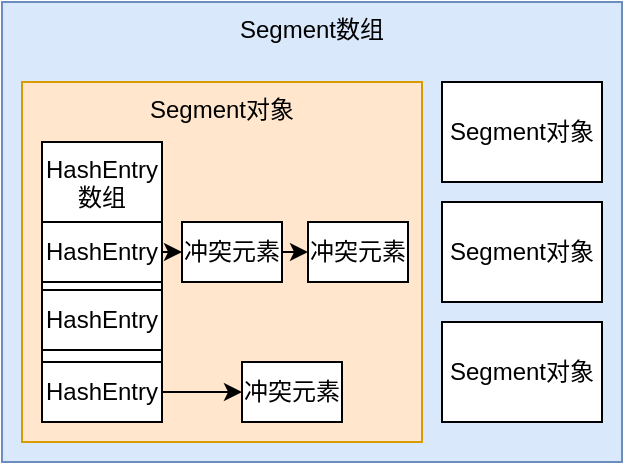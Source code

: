 <mxfile version="14.4.3" type="device" pages="2"><diagram id="ZZc1wmrttaKjN8dOp2aj" name="jdk1.7ConcurrentHashMap"><mxGraphModel dx="1088" dy="807" grid="1" gridSize="10" guides="1" tooltips="1" connect="1" arrows="1" fold="1" page="1" pageScale="1" pageWidth="827" pageHeight="1169" math="0" shadow="0"><root><mxCell id="0"/><mxCell id="1" parent="0"/><mxCell id="U--gVonOuaIwwLiXLGFG-1" value="Segment数组" style="rounded=0;whiteSpace=wrap;html=1;verticalAlign=top;fillColor=#dae8fc;strokeColor=#6c8ebf;" parent="1" vertex="1"><mxGeometry x="300" y="190" width="310" height="230" as="geometry"/></mxCell><mxCell id="U--gVonOuaIwwLiXLGFG-2" value="Segment对象" style="rounded=0;whiteSpace=wrap;html=1;verticalAlign=top;fillColor=#ffe6cc;strokeColor=#d79b00;" parent="1" vertex="1"><mxGeometry x="310" y="230" width="200" height="180" as="geometry"/></mxCell><mxCell id="U--gVonOuaIwwLiXLGFG-3" value="Segment对象" style="rounded=0;whiteSpace=wrap;html=1;verticalAlign=middle;" parent="1" vertex="1"><mxGeometry x="520" y="230" width="80" height="50" as="geometry"/></mxCell><mxCell id="U--gVonOuaIwwLiXLGFG-4" value="Segment对象" style="rounded=0;whiteSpace=wrap;html=1;verticalAlign=middle;" parent="1" vertex="1"><mxGeometry x="520" y="290" width="80" height="50" as="geometry"/></mxCell><mxCell id="U--gVonOuaIwwLiXLGFG-5" value="Segment对象" style="rounded=0;whiteSpace=wrap;html=1;verticalAlign=middle;" parent="1" vertex="1"><mxGeometry x="520" y="350" width="80" height="50" as="geometry"/></mxCell><mxCell id="U--gVonOuaIwwLiXLGFG-6" value="HashEntry数组" style="rounded=0;whiteSpace=wrap;html=1;verticalAlign=top;" parent="1" vertex="1"><mxGeometry x="320" y="260" width="60" height="140" as="geometry"/></mxCell><mxCell id="U--gVonOuaIwwLiXLGFG-14" style="edgeStyle=orthogonalEdgeStyle;rounded=0;orthogonalLoop=1;jettySize=auto;html=1;exitX=1;exitY=0.5;exitDx=0;exitDy=0;entryX=0;entryY=0.5;entryDx=0;entryDy=0;" parent="1" source="U--gVonOuaIwwLiXLGFG-7" target="U--gVonOuaIwwLiXLGFG-10" edge="1"><mxGeometry relative="1" as="geometry"/></mxCell><mxCell id="U--gVonOuaIwwLiXLGFG-7" value="HashEntry" style="rounded=0;whiteSpace=wrap;html=1;" parent="1" vertex="1"><mxGeometry x="320" y="300" width="60" height="30" as="geometry"/></mxCell><mxCell id="U--gVonOuaIwwLiXLGFG-8" value="HashEntry" style="rounded=0;whiteSpace=wrap;html=1;" parent="1" vertex="1"><mxGeometry x="320" y="334" width="60" height="30" as="geometry"/></mxCell><mxCell id="U--gVonOuaIwwLiXLGFG-13" style="edgeStyle=orthogonalEdgeStyle;rounded=0;orthogonalLoop=1;jettySize=auto;html=1;exitX=1;exitY=0.5;exitDx=0;exitDy=0;entryX=0;entryY=0.5;entryDx=0;entryDy=0;" parent="1" source="U--gVonOuaIwwLiXLGFG-9" target="U--gVonOuaIwwLiXLGFG-12" edge="1"><mxGeometry relative="1" as="geometry"/></mxCell><mxCell id="U--gVonOuaIwwLiXLGFG-9" value="HashEntry" style="rounded=0;whiteSpace=wrap;html=1;" parent="1" vertex="1"><mxGeometry x="320" y="370" width="60" height="30" as="geometry"/></mxCell><mxCell id="U--gVonOuaIwwLiXLGFG-15" style="edgeStyle=orthogonalEdgeStyle;rounded=0;orthogonalLoop=1;jettySize=auto;html=1;exitX=1;exitY=0.5;exitDx=0;exitDy=0;entryX=0;entryY=0.5;entryDx=0;entryDy=0;" parent="1" source="U--gVonOuaIwwLiXLGFG-10" target="U--gVonOuaIwwLiXLGFG-11" edge="1"><mxGeometry relative="1" as="geometry"/></mxCell><mxCell id="U--gVonOuaIwwLiXLGFG-10" value="冲突元素" style="rounded=0;whiteSpace=wrap;html=1;" parent="1" vertex="1"><mxGeometry x="390" y="300" width="50" height="30" as="geometry"/></mxCell><mxCell id="U--gVonOuaIwwLiXLGFG-11" value="冲突元素" style="rounded=0;whiteSpace=wrap;html=1;" parent="1" vertex="1"><mxGeometry x="453" y="300" width="50" height="30" as="geometry"/></mxCell><mxCell id="U--gVonOuaIwwLiXLGFG-12" value="冲突元素" style="rounded=0;whiteSpace=wrap;html=1;" parent="1" vertex="1"><mxGeometry x="420" y="370" width="50" height="30" as="geometry"/></mxCell></root></mxGraphModel></diagram><diagram id="oE4_ZnAMxJ_Yk2ORKvdJ" name="第 2 页"><mxGraphModel dx="1088" dy="807" grid="1" gridSize="10" guides="1" tooltips="1" connect="1" arrows="1" fold="1" page="1" pageScale="1" pageWidth="827" pageHeight="1169" math="0" shadow="0"><root><mxCell id="g6fvhBgILoYnnlwxUEEQ-0"/><mxCell id="g6fvhBgILoYnnlwxUEEQ-1" parent="g6fvhBgILoYnnlwxUEEQ-0"/><mxCell id="g6fvhBgILoYnnlwxUEEQ-2" value="" style="rounded=0;whiteSpace=wrap;html=1;" parent="g6fvhBgILoYnnlwxUEEQ-1" vertex="1"><mxGeometry x="80" y="200" width="100" height="320" as="geometry"/></mxCell><mxCell id="g6fvhBgILoYnnlwxUEEQ-3" value="" style="rounded=0;whiteSpace=wrap;html=1;" parent="g6fvhBgILoYnnlwxUEEQ-1" vertex="1"><mxGeometry x="230" y="200" width="430" height="320" as="geometry"/></mxCell><mxCell id="g6fvhBgILoYnnlwxUEEQ-5" value="ThreadLocalMap" style="rounded=1;whiteSpace=wrap;html=1;fillColor=#dae8fc;strokeColor=#6c8ebf;verticalAlign=top;" parent="g6fvhBgILoYnnlwxUEEQ-1" vertex="1"><mxGeometry x="390" y="620" width="340" height="190" as="geometry"/></mxCell><mxCell id="v3h9LDRwoDXMfo7SkAuT-0" style="edgeStyle=orthogonalEdgeStyle;rounded=0;orthogonalLoop=1;jettySize=auto;html=1;exitX=1;exitY=0.5;exitDx=0;exitDy=0;entryX=0;entryY=0.5;entryDx=0;entryDy=0;" parent="g6fvhBgILoYnnlwxUEEQ-1" source="g6fvhBgILoYnnlwxUEEQ-6" target="g6fvhBgILoYnnlwxUEEQ-5" edge="1"><mxGeometry relative="1" as="geometry"/></mxCell><mxCell id="g6fvhBgILoYnnlwxUEEQ-6" value="Thread" style="rounded=1;whiteSpace=wrap;html=1;fillColor=#fff2cc;strokeColor=#d6b656;verticalAlign=middle;" parent="g6fvhBgILoYnnlwxUEEQ-1" vertex="1"><mxGeometry x="170" y="620" width="80" height="190" as="geometry"/></mxCell><mxCell id="v3h9LDRwoDXMfo7SkAuT-1" value="&lt;pre style=&quot;background-color: rgb(255 , 255 , 255) ; font-family: &amp;#34;consolas&amp;#34; ; font-size: 11.9pt&quot;&gt;&lt;span style=&quot;color: #1948a6 ; font-weight: bold&quot;&gt;threadLocals&lt;/span&gt;&lt;/pre&gt;" style="text;html=1;strokeColor=none;fillColor=none;align=center;verticalAlign=middle;whiteSpace=wrap;rounded=0;" parent="g6fvhBgILoYnnlwxUEEQ-1" vertex="1"><mxGeometry x="290" y="680" width="40" height="20" as="geometry"/></mxCell><mxCell id="v3h9LDRwoDXMfo7SkAuT-2" value="ThreadLocalMap" style="rounded=1;whiteSpace=wrap;html=1;fillColor=#dae8fc;strokeColor=#6c8ebf;verticalAlign=top;" parent="g6fvhBgILoYnnlwxUEEQ-1" vertex="1"><mxGeometry x="390" y="850" width="340" height="190" as="geometry"/></mxCell><mxCell id="v3h9LDRwoDXMfo7SkAuT-3" style="edgeStyle=orthogonalEdgeStyle;rounded=0;orthogonalLoop=1;jettySize=auto;html=1;exitX=1;exitY=0.5;exitDx=0;exitDy=0;entryX=0;entryY=0.5;entryDx=0;entryDy=0;" parent="g6fvhBgILoYnnlwxUEEQ-1" source="v3h9LDRwoDXMfo7SkAuT-4" target="v3h9LDRwoDXMfo7SkAuT-2" edge="1"><mxGeometry relative="1" as="geometry"/></mxCell><mxCell id="v3h9LDRwoDXMfo7SkAuT-4" value="Thread1" style="rounded=1;whiteSpace=wrap;html=1;fillColor=#fff2cc;strokeColor=#d6b656;verticalAlign=middle;" parent="g6fvhBgILoYnnlwxUEEQ-1" vertex="1"><mxGeometry x="170" y="850" width="80" height="190" as="geometry"/></mxCell><mxCell id="v3h9LDRwoDXMfo7SkAuT-5" value="&lt;pre style=&quot;background-color: rgb(255 , 255 , 255) ; font-family: &amp;#34;consolas&amp;#34; ; font-size: 11.9pt&quot;&gt;&lt;span style=&quot;color: #1948a6 ; font-weight: bold&quot;&gt;threadLocals&lt;/span&gt;&lt;/pre&gt;" style="text;html=1;strokeColor=none;fillColor=none;align=center;verticalAlign=middle;whiteSpace=wrap;rounded=0;" parent="g6fvhBgILoYnnlwxUEEQ-1" vertex="1"><mxGeometry x="290" y="910" width="40" height="20" as="geometry"/></mxCell><mxCell id="v3h9LDRwoDXMfo7SkAuT-6" value="ThreadLocal实例" style="ellipse;whiteSpace=wrap;html=1;aspect=fixed;fillColor=#f8cecc;strokeColor=#b85450;" parent="g6fvhBgILoYnnlwxUEEQ-1" vertex="1"><mxGeometry x="330" y="750" width="140" height="140" as="geometry"/></mxCell><mxCell id="v3h9LDRwoDXMfo7SkAuT-17" style="edgeStyle=orthogonalEdgeStyle;rounded=0;orthogonalLoop=1;jettySize=auto;html=1;exitX=1;exitY=0.5;exitDx=0;exitDy=0;entryX=0;entryY=0.5;entryDx=0;entryDy=0;" parent="g6fvhBgILoYnnlwxUEEQ-1" source="v3h9LDRwoDXMfo7SkAuT-7" target="v3h9LDRwoDXMfo7SkAuT-11" edge="1"><mxGeometry relative="1" as="geometry"/></mxCell><mxCell id="v3h9LDRwoDXMfo7SkAuT-7" value="&lt;pre style=&quot;background-color: rgb(255 , 255 , 255) ; font-family: &amp;#34;consolas&amp;#34; ; font-size: 11.9pt&quot;&gt;Entry数组&lt;/pre&gt;" style="rounded=0;whiteSpace=wrap;html=1;" parent="g6fvhBgILoYnnlwxUEEQ-1" vertex="1"><mxGeometry x="430" y="660" width="90" height="40" as="geometry"/></mxCell><mxCell id="v3h9LDRwoDXMfo7SkAuT-8" value="&lt;pre style=&quot;background-color: rgb(255 , 255 , 255) ; font-family: &amp;#34;consolas&amp;#34; ; font-size: 11.9pt&quot;&gt;Key-Val&lt;/pre&gt;" style="rounded=0;whiteSpace=wrap;html=1;" parent="g6fvhBgILoYnnlwxUEEQ-1" vertex="1"><mxGeometry x="580" y="650" width="90" height="40" as="geometry"/></mxCell><mxCell id="v3h9LDRwoDXMfo7SkAuT-11" value="&lt;pre style=&quot;background-color: rgb(255 , 255 , 255) ; font-family: &amp;#34;consolas&amp;#34; ; font-size: 11.9pt&quot;&gt;Key-Val&lt;/pre&gt;" style="rounded=0;whiteSpace=wrap;html=1;" parent="g6fvhBgILoYnnlwxUEEQ-1" vertex="1"><mxGeometry x="580" y="690" width="90" height="40" as="geometry"/></mxCell><mxCell id="v3h9LDRwoDXMfo7SkAuT-12" value="&lt;pre style=&quot;background-color: rgb(255 , 255 , 255) ; font-family: &amp;#34;consolas&amp;#34; ; font-size: 11.9pt&quot;&gt;Key-Val&lt;/pre&gt;" style="rounded=0;whiteSpace=wrap;html=1;" parent="g6fvhBgILoYnnlwxUEEQ-1" vertex="1"><mxGeometry x="580" y="730" width="90" height="40" as="geometry"/></mxCell><mxCell id="v3h9LDRwoDXMfo7SkAuT-13" value="&lt;pre style=&quot;background-color: rgb(255 , 255 , 255) ; font-family: &amp;#34;consolas&amp;#34; ; font-size: 11.9pt&quot;&gt;Key-Val&lt;/pre&gt;" style="rounded=0;whiteSpace=wrap;html=1;" parent="g6fvhBgILoYnnlwxUEEQ-1" vertex="1"><mxGeometry x="580" y="890" width="90" height="40" as="geometry"/></mxCell><mxCell id="v3h9LDRwoDXMfo7SkAuT-14" value="&lt;pre style=&quot;background-color: rgb(255 , 255 , 255) ; font-family: &amp;#34;consolas&amp;#34; ; font-size: 11.9pt&quot;&gt;Key-Val&lt;/pre&gt;" style="rounded=0;whiteSpace=wrap;html=1;" parent="g6fvhBgILoYnnlwxUEEQ-1" vertex="1"><mxGeometry x="580" y="930" width="90" height="40" as="geometry"/></mxCell><mxCell id="v3h9LDRwoDXMfo7SkAuT-15" value="&lt;pre style=&quot;background-color: rgb(255 , 255 , 255) ; font-family: &amp;#34;consolas&amp;#34; ; font-size: 11.9pt&quot;&gt;Key-Val&lt;/pre&gt;" style="rounded=0;whiteSpace=wrap;html=1;" parent="g6fvhBgILoYnnlwxUEEQ-1" vertex="1"><mxGeometry x="580" y="970" width="90" height="40" as="geometry"/></mxCell><mxCell id="v3h9LDRwoDXMfo7SkAuT-18" style="edgeStyle=orthogonalEdgeStyle;rounded=0;orthogonalLoop=1;jettySize=auto;html=1;exitX=1;exitY=0.5;exitDx=0;exitDy=0;entryX=0;entryY=0.5;entryDx=0;entryDy=0;" parent="g6fvhBgILoYnnlwxUEEQ-1" source="v3h9LDRwoDXMfo7SkAuT-16" target="v3h9LDRwoDXMfo7SkAuT-14" edge="1"><mxGeometry relative="1" as="geometry"/></mxCell><mxCell id="v3h9LDRwoDXMfo7SkAuT-16" value="&lt;pre style=&quot;background-color: rgb(255 , 255 , 255) ; font-family: &amp;#34;consolas&amp;#34; ; font-size: 11.9pt&quot;&gt;Entry数组&lt;/pre&gt;" style="rounded=0;whiteSpace=wrap;html=1;" parent="g6fvhBgILoYnnlwxUEEQ-1" vertex="1"><mxGeometry x="414" y="900" width="90" height="40" as="geometry"/></mxCell><mxCell id="v3h9LDRwoDXMfo7SkAuT-19" value="" style="endArrow=classic;html=1;" parent="g6fvhBgILoYnnlwxUEEQ-1" edge="1"><mxGeometry width="50" height="50" relative="1" as="geometry"><mxPoint x="590" y="760" as="sourcePoint"/><mxPoint x="450" y="840" as="targetPoint"/></mxGeometry></mxCell><mxCell id="v3h9LDRwoDXMfo7SkAuT-20" value="" style="endArrow=classic;html=1;" parent="g6fvhBgILoYnnlwxUEEQ-1" edge="1"><mxGeometry width="50" height="50" relative="1" as="geometry"><mxPoint x="590" y="920" as="sourcePoint"/><mxPoint x="440" y="840" as="targetPoint"/></mxGeometry></mxCell><mxCell id="j66VqeJuqNer1hCawMV3-0" value="" style="endArrow=classic;html=1;" edge="1" parent="g6fvhBgILoYnnlwxUEEQ-1"><mxGeometry width="50" height="50" relative="1" as="geometry"><mxPoint x="630" y="660" as="sourcePoint"/><mxPoint x="710" y="590" as="targetPoint"/></mxGeometry></mxCell><mxCell id="j66VqeJuqNer1hCawMV3-1" value="同一线程内，每一个k-v都可以存储一个不同ThreadLocal对象和任意val" style="text;html=1;strokeColor=none;fillColor=none;align=center;verticalAlign=middle;whiteSpace=wrap;rounded=0;" vertex="1" parent="g6fvhBgILoYnnlwxUEEQ-1"><mxGeometry x="710" y="565" width="110" height="20" as="geometry"/></mxCell><mxCell id="j66VqeJuqNer1hCawMV3-2" value="如果是单例模式，或使用static修饰ThreadLocal&lt;br&gt;，则不同线程中存储的key都指向同一个ThreadLocal对象" style="text;html=1;strokeColor=none;fillColor=none;align=center;verticalAlign=middle;whiteSpace=wrap;rounded=0;" vertex="1" parent="g6fvhBgILoYnnlwxUEEQ-1"><mxGeometry x="504" y="820" width="266" height="20" as="geometry"/></mxCell><mxCell id="j66VqeJuqNer1hCawMV3-3" value="" style="endArrow=classic;html=1;" edge="1" parent="g6fvhBgILoYnnlwxUEEQ-1"><mxGeometry width="50" height="50" relative="1" as="geometry"><mxPoint x="660" y="750" as="sourcePoint"/><mxPoint x="760" y="750" as="targetPoint"/></mxGeometry></mxCell><mxCell id="j66VqeJuqNer1hCawMV3-4" value="实际存储的线程变量" style="text;html=1;strokeColor=none;fillColor=none;align=center;verticalAlign=middle;whiteSpace=wrap;rounded=0;" vertex="1" parent="g6fvhBgILoYnnlwxUEEQ-1"><mxGeometry x="770" y="740" width="80" height="20" as="geometry"/></mxCell><mxCell id="j66VqeJuqNer1hCawMV3-5" value="" style="endArrow=classic;html=1;" edge="1" parent="g6fvhBgILoYnnlwxUEEQ-1"><mxGeometry width="50" height="50" relative="1" as="geometry"><mxPoint x="660" y="660" as="sourcePoint"/><mxPoint x="880" y="740" as="targetPoint"/></mxGeometry></mxCell><mxCell id="j66VqeJuqNer1hCawMV3-6" value="" style="endArrow=classic;html=1;" edge="1" parent="g6fvhBgILoYnnlwxUEEQ-1"><mxGeometry width="50" height="50" relative="1" as="geometry"><mxPoint x="650" y="920" as="sourcePoint"/><mxPoint x="887" y="770" as="targetPoint"/></mxGeometry></mxCell><mxCell id="j66VqeJuqNer1hCawMV3-7" value="如果存储对象是静态变量，或单例对象，则多线程会共享这个变量(需要考虑做对象复制)" style="text;html=1;strokeColor=none;fillColor=none;align=center;verticalAlign=middle;whiteSpace=wrap;rounded=0;" vertex="1" parent="g6fvhBgILoYnnlwxUEEQ-1"><mxGeometry x="890" y="740" width="130" height="20" as="geometry"/></mxCell><mxCell id="j66VqeJuqNer1hCawMV3-12" style="edgeStyle=orthogonalEdgeStyle;rounded=0;orthogonalLoop=1;jettySize=auto;html=1;exitX=0.5;exitY=1;exitDx=0;exitDy=0;entryX=0.5;entryY=0;entryDx=0;entryDy=0;" edge="1" parent="g6fvhBgILoYnnlwxUEEQ-1" source="j66VqeJuqNer1hCawMV3-8" target="j66VqeJuqNer1hCawMV3-10"><mxGeometry relative="1" as="geometry"/></mxCell><mxCell id="j66VqeJuqNer1hCawMV3-16" style="edgeStyle=orthogonalEdgeStyle;rounded=0;orthogonalLoop=1;jettySize=auto;html=1;exitX=1;exitY=0.5;exitDx=0;exitDy=0;" edge="1" parent="g6fvhBgILoYnnlwxUEEQ-1" source="j66VqeJuqNer1hCawMV3-8" target="j66VqeJuqNer1hCawMV3-15"><mxGeometry relative="1" as="geometry"/></mxCell><mxCell id="j66VqeJuqNer1hCawMV3-8" value="判断数组对应下标位置是否已经存在值" style="rhombus;whiteSpace=wrap;html=1;" vertex="1" parent="g6fvhBgILoYnnlwxUEEQ-1"><mxGeometry x="320" y="1359" width="215" height="80" as="geometry"/></mxCell><mxCell id="j66VqeJuqNer1hCawMV3-11" style="edgeStyle=orthogonalEdgeStyle;rounded=0;orthogonalLoop=1;jettySize=auto;html=1;exitX=0.5;exitY=1;exitDx=0;exitDy=0;" edge="1" parent="g6fvhBgILoYnnlwxUEEQ-1" source="j66VqeJuqNer1hCawMV3-9" target="j66VqeJuqNer1hCawMV3-8"><mxGeometry relative="1" as="geometry"/></mxCell><mxCell id="j66VqeJuqNer1hCawMV3-9" value="通过hash函数得到Entry数组下标" style="rounded=0;whiteSpace=wrap;html=1;" vertex="1" parent="g6fvhBgILoYnnlwxUEEQ-1"><mxGeometry x="367.5" y="1239" width="120" height="60" as="geometry"/></mxCell><mxCell id="j66VqeJuqNer1hCawMV3-10" value="写入数据" style="rounded=0;whiteSpace=wrap;html=1;" vertex="1" parent="g6fvhBgILoYnnlwxUEEQ-1"><mxGeometry x="367.5" y="1509" width="120" height="60" as="geometry"/></mxCell><mxCell id="j66VqeJuqNer1hCawMV3-13" value="否" style="text;html=1;strokeColor=none;fillColor=none;align=center;verticalAlign=middle;whiteSpace=wrap;rounded=0;" vertex="1" parent="g6fvhBgILoYnnlwxUEEQ-1"><mxGeometry x="381.5" y="1459" width="40" height="20" as="geometry"/></mxCell><mxCell id="j66VqeJuqNer1hCawMV3-21" style="edgeStyle=orthogonalEdgeStyle;rounded=0;orthogonalLoop=1;jettySize=auto;html=1;exitX=1;exitY=0.5;exitDx=0;exitDy=0;" edge="1" parent="g6fvhBgILoYnnlwxUEEQ-1" source="j66VqeJuqNer1hCawMV3-15" target="j66VqeJuqNer1hCawMV3-20"><mxGeometry relative="1" as="geometry"/></mxCell><mxCell id="j66VqeJuqNer1hCawMV3-23" style="edgeStyle=orthogonalEdgeStyle;rounded=0;orthogonalLoop=1;jettySize=auto;html=1;exitX=0.5;exitY=0;exitDx=0;exitDy=0;entryX=1;entryY=0.5;entryDx=0;entryDy=0;" edge="1" parent="g6fvhBgILoYnnlwxUEEQ-1" source="j66VqeJuqNer1hCawMV3-15" target="j66VqeJuqNer1hCawMV3-9"><mxGeometry relative="1" as="geometry"/></mxCell><mxCell id="j66VqeJuqNer1hCawMV3-15" value="判断该值的key和要插入的key是否一致" style="rhombus;whiteSpace=wrap;html=1;" vertex="1" parent="g6fvhBgILoYnnlwxUEEQ-1"><mxGeometry x="632.5" y="1359" width="215" height="80" as="geometry"/></mxCell><mxCell id="j66VqeJuqNer1hCawMV3-17" value="是" style="text;html=1;strokeColor=none;fillColor=none;align=center;verticalAlign=middle;whiteSpace=wrap;rounded=0;" vertex="1" parent="g6fvhBgILoYnnlwxUEEQ-1"><mxGeometry x="560" y="1369" width="40" height="20" as="geometry"/></mxCell><mxCell id="j66VqeJuqNer1hCawMV3-19" style="edgeStyle=orthogonalEdgeStyle;rounded=0;orthogonalLoop=1;jettySize=auto;html=1;exitX=0.5;exitY=1;exitDx=0;exitDy=0;entryX=0.5;entryY=0;entryDx=0;entryDy=0;" edge="1" parent="g6fvhBgILoYnnlwxUEEQ-1" source="j66VqeJuqNer1hCawMV3-18" target="j66VqeJuqNer1hCawMV3-9"><mxGeometry relative="1" as="geometry"/></mxCell><mxCell id="j66VqeJuqNer1hCawMV3-18" value="set操作" style="ellipse;whiteSpace=wrap;html=1;" vertex="1" parent="g6fvhBgILoYnnlwxUEEQ-1"><mxGeometry x="380" y="1130" width="97" height="60" as="geometry"/></mxCell><mxCell id="j66VqeJuqNer1hCawMV3-20" value="修改数据" style="rounded=0;whiteSpace=wrap;html=1;" vertex="1" parent="g6fvhBgILoYnnlwxUEEQ-1"><mxGeometry x="930" y="1369" width="120" height="60" as="geometry"/></mxCell><mxCell id="j66VqeJuqNer1hCawMV3-22" value="是" style="text;html=1;strokeColor=none;fillColor=none;align=center;verticalAlign=middle;whiteSpace=wrap;rounded=0;" vertex="1" parent="g6fvhBgILoYnnlwxUEEQ-1"><mxGeometry x="860" y="1369" width="40" height="20" as="geometry"/></mxCell><mxCell id="j66VqeJuqNer1hCawMV3-24" value="否，需要重新计算一个哈希下标地址" style="text;html=1;strokeColor=none;fillColor=none;align=center;verticalAlign=middle;whiteSpace=wrap;rounded=0;" vertex="1" parent="g6fvhBgILoYnnlwxUEEQ-1"><mxGeometry x="600" y="1279" width="130" height="20" as="geometry"/></mxCell><mxCell id="j66VqeJuqNer1hCawMV3-25" value="哈希冲突处理：开放地址法" style="text;html=1;strokeColor=none;fillColor=none;align=center;verticalAlign=middle;whiteSpace=wrap;rounded=0;" vertex="1" parent="g6fvhBgILoYnnlwxUEEQ-1"><mxGeometry x="240" y="1150" width="110" height="50" as="geometry"/></mxCell></root></mxGraphModel></diagram></mxfile>
